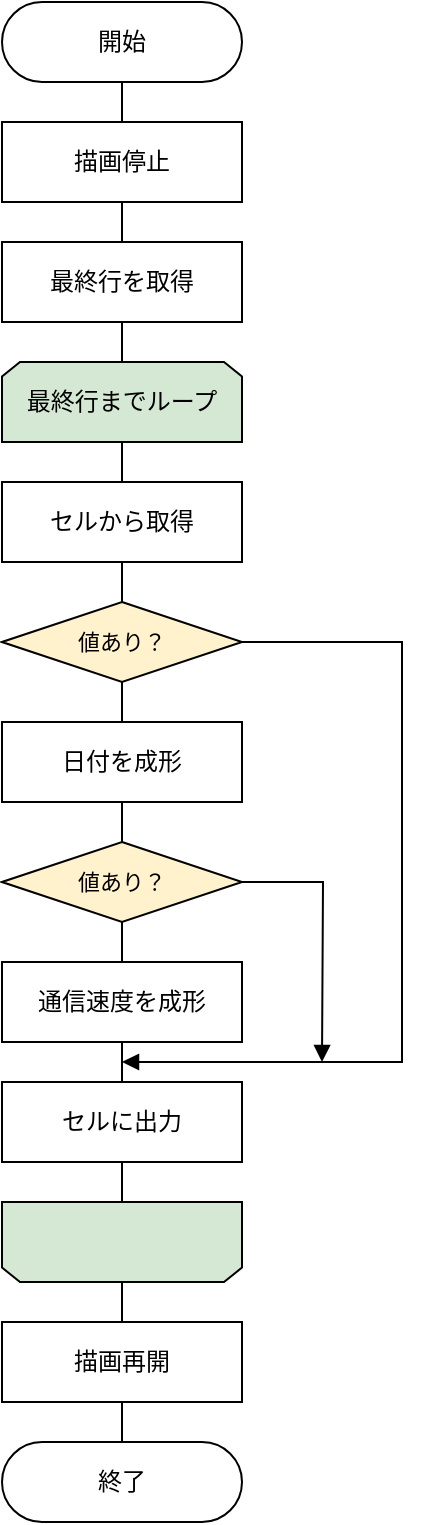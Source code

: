 <mxfile version="23.1.5" type="github">
  <diagram name="ページ1" id="aXHleUiduTxEvC2QPzo_">
    <mxGraphModel dx="1156" dy="646" grid="1" gridSize="10" guides="1" tooltips="1" connect="1" arrows="1" fold="1" page="1" pageScale="1" pageWidth="827" pageHeight="1169" math="0" shadow="0">
      <root>
        <mxCell id="0" />
        <mxCell id="1" parent="0" />
        <mxCell id="hdLjvUDIKUFUrgh0DHkW-18" style="edgeStyle=orthogonalEdgeStyle;rounded=0;orthogonalLoop=1;jettySize=auto;html=1;exitX=0.5;exitY=1;exitDx=0;exitDy=0;entryX=0.5;entryY=0;entryDx=0;entryDy=0;strokeColor=default;align=center;verticalAlign=middle;fontFamily=Helvetica;fontSize=11;fontColor=default;labelBackgroundColor=default;endArrow=none;endFill=0;" edge="1" parent="1" source="hdLjvUDIKUFUrgh0DHkW-1" target="hdLjvUDIKUFUrgh0DHkW-19">
          <mxGeometry relative="1" as="geometry" />
        </mxCell>
        <mxCell id="hdLjvUDIKUFUrgh0DHkW-1" value="開始" style="rounded=1;whiteSpace=wrap;html=1;arcSize=50;" vertex="1" parent="1">
          <mxGeometry x="40" y="40" width="120" height="40" as="geometry" />
        </mxCell>
        <mxCell id="hdLjvUDIKUFUrgh0DHkW-11" style="edgeStyle=orthogonalEdgeStyle;rounded=0;orthogonalLoop=1;jettySize=auto;html=1;exitX=0.5;exitY=1;exitDx=0;exitDy=0;entryX=0.5;entryY=0;entryDx=0;entryDy=0;endArrow=none;endFill=0;" edge="1" parent="1" source="hdLjvUDIKUFUrgh0DHkW-3" target="hdLjvUDIKUFUrgh0DHkW-4">
          <mxGeometry relative="1" as="geometry" />
        </mxCell>
        <mxCell id="hdLjvUDIKUFUrgh0DHkW-3" value="最終行を取得" style="rounded=0;whiteSpace=wrap;html=1;" vertex="1" parent="1">
          <mxGeometry x="40" y="160" width="120" height="40" as="geometry" />
        </mxCell>
        <mxCell id="hdLjvUDIKUFUrgh0DHkW-12" style="edgeStyle=orthogonalEdgeStyle;rounded=0;orthogonalLoop=1;jettySize=auto;html=1;exitX=0.5;exitY=1;exitDx=0;exitDy=0;entryX=0.5;entryY=0;entryDx=0;entryDy=0;strokeColor=default;align=center;verticalAlign=middle;fontFamily=Helvetica;fontSize=11;fontColor=default;labelBackgroundColor=default;endArrow=none;endFill=0;" edge="1" parent="1" source="hdLjvUDIKUFUrgh0DHkW-4" target="hdLjvUDIKUFUrgh0DHkW-9">
          <mxGeometry relative="1" as="geometry" />
        </mxCell>
        <mxCell id="hdLjvUDIKUFUrgh0DHkW-4" value="最終行までループ" style="shape=loopLimit;whiteSpace=wrap;html=1;size=9;fillColor=#d5e8d4;strokeColor=#000000;" vertex="1" parent="1">
          <mxGeometry x="40" y="220" width="120" height="40" as="geometry" />
        </mxCell>
        <mxCell id="hdLjvUDIKUFUrgh0DHkW-28" style="edgeStyle=orthogonalEdgeStyle;rounded=0;orthogonalLoop=1;jettySize=auto;html=1;exitX=0.5;exitY=1;exitDx=0;exitDy=0;entryX=0.5;entryY=0;entryDx=0;entryDy=0;strokeColor=default;align=center;verticalAlign=middle;fontFamily=Helvetica;fontSize=11;fontColor=default;labelBackgroundColor=default;endArrow=none;endFill=0;" edge="1" parent="1" source="hdLjvUDIKUFUrgh0DHkW-5" target="hdLjvUDIKUFUrgh0DHkW-27">
          <mxGeometry relative="1" as="geometry" />
        </mxCell>
        <mxCell id="hdLjvUDIKUFUrgh0DHkW-5" value="日付を成形" style="rounded=0;whiteSpace=wrap;html=1;" vertex="1" parent="1">
          <mxGeometry x="40" y="400" width="120" height="40" as="geometry" />
        </mxCell>
        <mxCell id="hdLjvUDIKUFUrgh0DHkW-30" style="edgeStyle=orthogonalEdgeStyle;rounded=0;orthogonalLoop=1;jettySize=auto;html=1;exitX=0.5;exitY=1;exitDx=0;exitDy=0;entryX=0.5;entryY=0;entryDx=0;entryDy=0;strokeColor=default;align=center;verticalAlign=middle;fontFamily=Helvetica;fontSize=11;fontColor=default;labelBackgroundColor=default;endArrow=none;endFill=0;" edge="1" parent="1" source="hdLjvUDIKUFUrgh0DHkW-6" target="hdLjvUDIKUFUrgh0DHkW-8">
          <mxGeometry relative="1" as="geometry" />
        </mxCell>
        <mxCell id="hdLjvUDIKUFUrgh0DHkW-6" value="通信速度を成形" style="rounded=0;whiteSpace=wrap;html=1;" vertex="1" parent="1">
          <mxGeometry x="40" y="520" width="120" height="40" as="geometry" />
        </mxCell>
        <mxCell id="hdLjvUDIKUFUrgh0DHkW-17" style="edgeStyle=orthogonalEdgeStyle;rounded=0;orthogonalLoop=1;jettySize=auto;html=1;exitX=0.5;exitY=0;exitDx=0;exitDy=0;strokeColor=default;align=center;verticalAlign=middle;fontFamily=Helvetica;fontSize=11;fontColor=default;labelBackgroundColor=default;endArrow=none;endFill=0;" edge="1" parent="1" source="hdLjvUDIKUFUrgh0DHkW-7">
          <mxGeometry relative="1" as="geometry">
            <mxPoint x="100" y="700" as="targetPoint" />
          </mxGeometry>
        </mxCell>
        <mxCell id="hdLjvUDIKUFUrgh0DHkW-7" value="" style="shape=loopLimit;whiteSpace=wrap;html=1;size=9;rotation=-180;fillColor=#d5e8d4;strokeColor=#000000;" vertex="1" parent="1">
          <mxGeometry x="40" y="640" width="120" height="40" as="geometry" />
        </mxCell>
        <mxCell id="hdLjvUDIKUFUrgh0DHkW-16" style="edgeStyle=orthogonalEdgeStyle;rounded=0;orthogonalLoop=1;jettySize=auto;html=1;exitX=0.5;exitY=1;exitDx=0;exitDy=0;entryX=0.5;entryY=1;entryDx=0;entryDy=0;strokeColor=default;align=center;verticalAlign=middle;fontFamily=Helvetica;fontSize=11;fontColor=default;labelBackgroundColor=default;endArrow=none;endFill=0;" edge="1" parent="1" source="hdLjvUDIKUFUrgh0DHkW-8" target="hdLjvUDIKUFUrgh0DHkW-7">
          <mxGeometry relative="1" as="geometry" />
        </mxCell>
        <mxCell id="hdLjvUDIKUFUrgh0DHkW-8" value="セルに出力" style="rounded=0;whiteSpace=wrap;html=1;" vertex="1" parent="1">
          <mxGeometry x="40" y="580" width="120" height="40" as="geometry" />
        </mxCell>
        <mxCell id="hdLjvUDIKUFUrgh0DHkW-25" style="edgeStyle=orthogonalEdgeStyle;rounded=0;orthogonalLoop=1;jettySize=auto;html=1;exitX=0.5;exitY=1;exitDx=0;exitDy=0;entryX=0.5;entryY=0;entryDx=0;entryDy=0;strokeColor=default;align=center;verticalAlign=middle;fontFamily=Helvetica;fontSize=11;fontColor=default;labelBackgroundColor=default;endArrow=none;endFill=0;" edge="1" parent="1" source="hdLjvUDIKUFUrgh0DHkW-9" target="hdLjvUDIKUFUrgh0DHkW-24">
          <mxGeometry relative="1" as="geometry" />
        </mxCell>
        <mxCell id="hdLjvUDIKUFUrgh0DHkW-9" value="セルから取得" style="rounded=0;whiteSpace=wrap;html=1;" vertex="1" parent="1">
          <mxGeometry x="40" y="280" width="120" height="40" as="geometry" />
        </mxCell>
        <mxCell id="hdLjvUDIKUFUrgh0DHkW-10" value="終了" style="rounded=1;whiteSpace=wrap;html=1;arcSize=50;" vertex="1" parent="1">
          <mxGeometry x="40" y="760" width="120" height="40" as="geometry" />
        </mxCell>
        <mxCell id="hdLjvUDIKUFUrgh0DHkW-20" style="edgeStyle=orthogonalEdgeStyle;rounded=0;orthogonalLoop=1;jettySize=auto;html=1;exitX=0.5;exitY=1;exitDx=0;exitDy=0;entryX=0.5;entryY=0;entryDx=0;entryDy=0;strokeColor=default;align=center;verticalAlign=middle;fontFamily=Helvetica;fontSize=11;fontColor=default;labelBackgroundColor=default;endArrow=none;endFill=0;" edge="1" parent="1" source="hdLjvUDIKUFUrgh0DHkW-19" target="hdLjvUDIKUFUrgh0DHkW-3">
          <mxGeometry relative="1" as="geometry" />
        </mxCell>
        <mxCell id="hdLjvUDIKUFUrgh0DHkW-19" value="描画停止" style="rounded=0;whiteSpace=wrap;html=1;" vertex="1" parent="1">
          <mxGeometry x="40" y="100" width="120" height="40" as="geometry" />
        </mxCell>
        <mxCell id="hdLjvUDIKUFUrgh0DHkW-22" style="edgeStyle=orthogonalEdgeStyle;rounded=0;orthogonalLoop=1;jettySize=auto;html=1;exitX=0.5;exitY=1;exitDx=0;exitDy=0;entryX=0.5;entryY=0;entryDx=0;entryDy=0;strokeColor=default;align=center;verticalAlign=middle;fontFamily=Helvetica;fontSize=11;fontColor=default;labelBackgroundColor=default;endArrow=none;endFill=0;" edge="1" parent="1" source="hdLjvUDIKUFUrgh0DHkW-21" target="hdLjvUDIKUFUrgh0DHkW-10">
          <mxGeometry relative="1" as="geometry" />
        </mxCell>
        <mxCell id="hdLjvUDIKUFUrgh0DHkW-21" value="描画再開" style="rounded=0;whiteSpace=wrap;html=1;" vertex="1" parent="1">
          <mxGeometry x="40" y="700" width="120" height="40" as="geometry" />
        </mxCell>
        <mxCell id="hdLjvUDIKUFUrgh0DHkW-26" style="edgeStyle=orthogonalEdgeStyle;rounded=0;orthogonalLoop=1;jettySize=auto;html=1;exitX=0.5;exitY=1;exitDx=0;exitDy=0;entryX=0.5;entryY=0;entryDx=0;entryDy=0;strokeColor=default;align=center;verticalAlign=middle;fontFamily=Helvetica;fontSize=11;fontColor=default;labelBackgroundColor=default;endArrow=none;endFill=0;" edge="1" parent="1" source="hdLjvUDIKUFUrgh0DHkW-24" target="hdLjvUDIKUFUrgh0DHkW-5">
          <mxGeometry relative="1" as="geometry" />
        </mxCell>
        <mxCell id="hdLjvUDIKUFUrgh0DHkW-31" style="edgeStyle=orthogonalEdgeStyle;rounded=0;orthogonalLoop=1;jettySize=auto;html=1;exitX=1;exitY=0.5;exitDx=0;exitDy=0;strokeColor=default;align=center;verticalAlign=middle;fontFamily=Helvetica;fontSize=11;fontColor=default;labelBackgroundColor=default;endArrow=block;endFill=1;" edge="1" parent="1" source="hdLjvUDIKUFUrgh0DHkW-24">
          <mxGeometry relative="1" as="geometry">
            <mxPoint x="100" y="570" as="targetPoint" />
            <Array as="points">
              <mxPoint x="240" y="360" />
              <mxPoint x="240" y="570" />
            </Array>
          </mxGeometry>
        </mxCell>
        <mxCell id="hdLjvUDIKUFUrgh0DHkW-24" value="値あり？" style="rhombus;whiteSpace=wrap;html=1;fontFamily=Helvetica;fontSize=11;labelBackgroundColor=none;fillColor=#fff2cc;strokeColor=#000000;" vertex="1" parent="1">
          <mxGeometry x="40" y="340" width="120" height="40" as="geometry" />
        </mxCell>
        <mxCell id="hdLjvUDIKUFUrgh0DHkW-29" style="edgeStyle=orthogonalEdgeStyle;rounded=0;orthogonalLoop=1;jettySize=auto;html=1;exitX=0.5;exitY=1;exitDx=0;exitDy=0;entryX=0.5;entryY=0;entryDx=0;entryDy=0;strokeColor=default;align=center;verticalAlign=middle;fontFamily=Helvetica;fontSize=11;fontColor=default;labelBackgroundColor=default;endArrow=none;endFill=0;" edge="1" parent="1" source="hdLjvUDIKUFUrgh0DHkW-27" target="hdLjvUDIKUFUrgh0DHkW-6">
          <mxGeometry relative="1" as="geometry" />
        </mxCell>
        <mxCell id="hdLjvUDIKUFUrgh0DHkW-32" style="edgeStyle=orthogonalEdgeStyle;rounded=0;orthogonalLoop=1;jettySize=auto;html=1;exitX=1;exitY=0.5;exitDx=0;exitDy=0;strokeColor=default;align=center;verticalAlign=middle;fontFamily=Helvetica;fontSize=11;fontColor=default;labelBackgroundColor=default;endArrow=block;endFill=1;" edge="1" parent="1" source="hdLjvUDIKUFUrgh0DHkW-27">
          <mxGeometry relative="1" as="geometry">
            <mxPoint x="200" y="570" as="targetPoint" />
          </mxGeometry>
        </mxCell>
        <mxCell id="hdLjvUDIKUFUrgh0DHkW-27" value="値あり？" style="rhombus;whiteSpace=wrap;html=1;fontFamily=Helvetica;fontSize=11;labelBackgroundColor=none;fillColor=#fff2cc;strokeColor=#000000;" vertex="1" parent="1">
          <mxGeometry x="40" y="460" width="120" height="40" as="geometry" />
        </mxCell>
      </root>
    </mxGraphModel>
  </diagram>
</mxfile>
